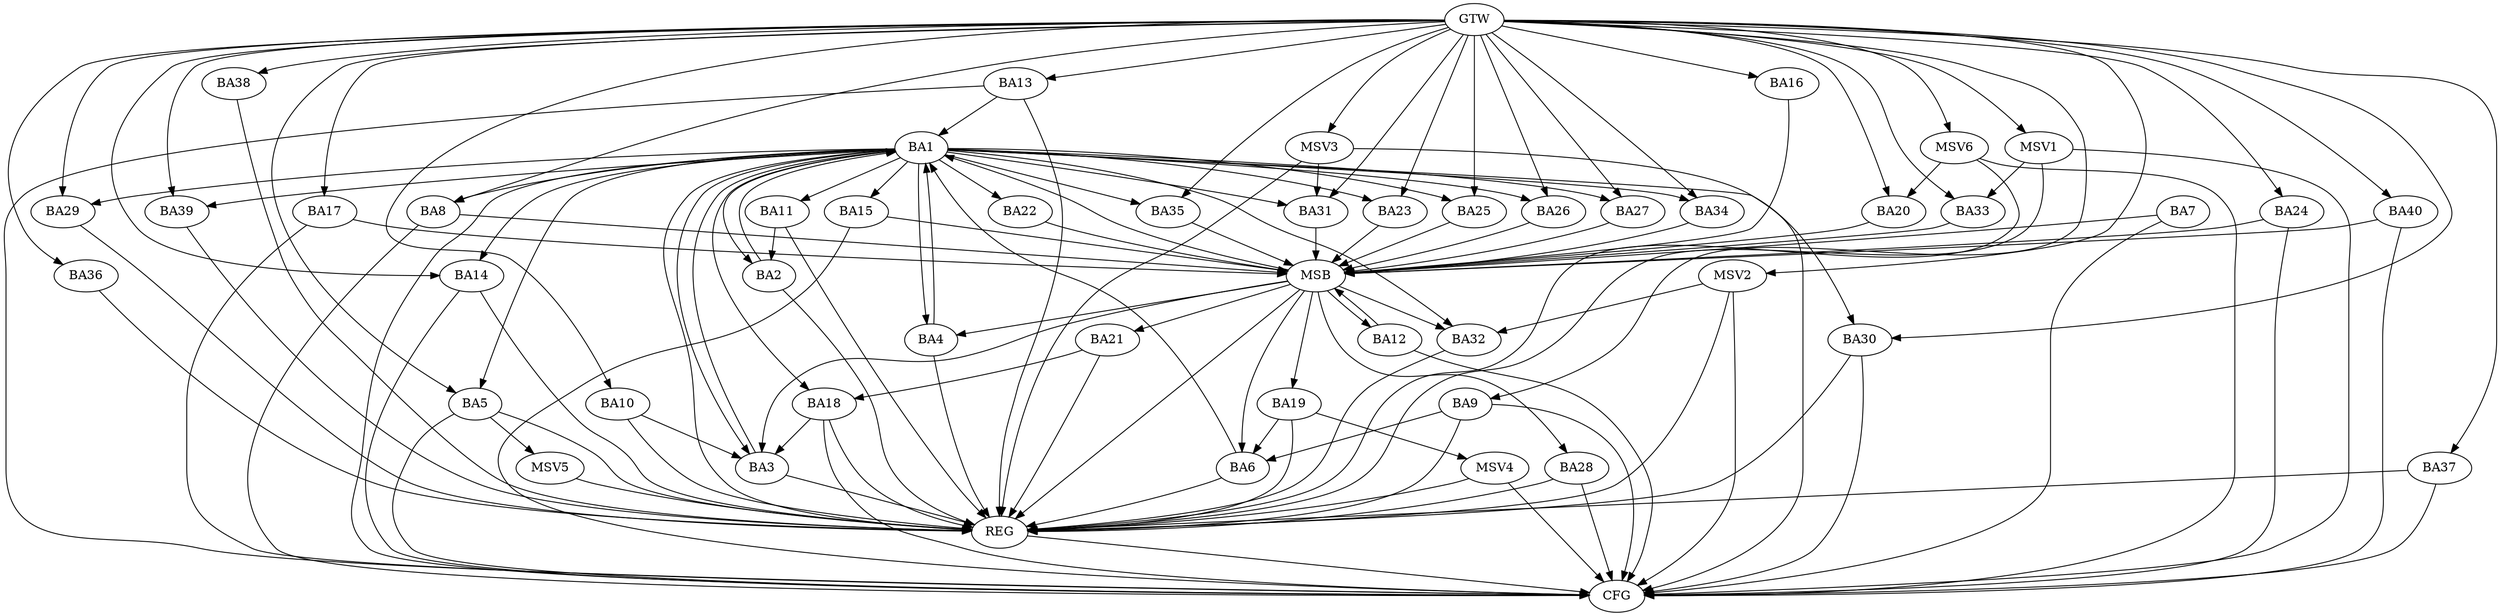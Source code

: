 strict digraph G {
  BA1 [ label="BA1" ];
  BA2 [ label="BA2" ];
  BA3 [ label="BA3" ];
  BA4 [ label="BA4" ];
  BA5 [ label="BA5" ];
  BA6 [ label="BA6" ];
  BA7 [ label="BA7" ];
  BA8 [ label="BA8" ];
  BA9 [ label="BA9" ];
  BA10 [ label="BA10" ];
  BA11 [ label="BA11" ];
  BA12 [ label="BA12" ];
  BA13 [ label="BA13" ];
  BA14 [ label="BA14" ];
  BA15 [ label="BA15" ];
  BA16 [ label="BA16" ];
  BA17 [ label="BA17" ];
  BA18 [ label="BA18" ];
  BA19 [ label="BA19" ];
  BA20 [ label="BA20" ];
  BA21 [ label="BA21" ];
  BA22 [ label="BA22" ];
  BA23 [ label="BA23" ];
  BA24 [ label="BA24" ];
  BA25 [ label="BA25" ];
  BA26 [ label="BA26" ];
  BA27 [ label="BA27" ];
  BA28 [ label="BA28" ];
  BA29 [ label="BA29" ];
  BA30 [ label="BA30" ];
  BA31 [ label="BA31" ];
  BA32 [ label="BA32" ];
  BA33 [ label="BA33" ];
  BA34 [ label="BA34" ];
  BA35 [ label="BA35" ];
  BA36 [ label="BA36" ];
  BA37 [ label="BA37" ];
  BA38 [ label="BA38" ];
  BA39 [ label="BA39" ];
  BA40 [ label="BA40" ];
  GTW [ label="GTW" ];
  REG [ label="REG" ];
  MSB [ label="MSB" ];
  CFG [ label="CFG" ];
  MSV1 [ label="MSV1" ];
  MSV2 [ label="MSV2" ];
  MSV3 [ label="MSV3" ];
  MSV4 [ label="MSV4" ];
  MSV5 [ label="MSV5" ];
  MSV6 [ label="MSV6" ];
  BA1 -> BA2;
  BA2 -> BA1;
  BA3 -> BA1;
  BA4 -> BA1;
  BA6 -> BA1;
  BA9 -> BA6;
  BA10 -> BA3;
  BA11 -> BA2;
  BA13 -> BA1;
  BA18 -> BA3;
  BA19 -> BA6;
  BA21 -> BA18;
  GTW -> BA5;
  GTW -> BA8;
  GTW -> BA9;
  GTW -> BA10;
  GTW -> BA13;
  GTW -> BA14;
  GTW -> BA16;
  GTW -> BA17;
  GTW -> BA20;
  GTW -> BA23;
  GTW -> BA24;
  GTW -> BA25;
  GTW -> BA26;
  GTW -> BA27;
  GTW -> BA29;
  GTW -> BA30;
  GTW -> BA31;
  GTW -> BA33;
  GTW -> BA34;
  GTW -> BA35;
  GTW -> BA36;
  GTW -> BA37;
  GTW -> BA38;
  GTW -> BA39;
  GTW -> BA40;
  BA1 -> REG;
  BA2 -> REG;
  BA3 -> REG;
  BA4 -> REG;
  BA5 -> REG;
  BA6 -> REG;
  BA9 -> REG;
  BA10 -> REG;
  BA11 -> REG;
  BA13 -> REG;
  BA14 -> REG;
  BA18 -> REG;
  BA19 -> REG;
  BA21 -> REG;
  BA28 -> REG;
  BA29 -> REG;
  BA30 -> REG;
  BA32 -> REG;
  BA36 -> REG;
  BA37 -> REG;
  BA38 -> REG;
  BA39 -> REG;
  BA7 -> MSB;
  MSB -> BA4;
  MSB -> REG;
  BA8 -> MSB;
  MSB -> BA1;
  BA12 -> MSB;
  MSB -> BA6;
  BA15 -> MSB;
  BA16 -> MSB;
  MSB -> BA3;
  BA17 -> MSB;
  BA20 -> MSB;
  BA22 -> MSB;
  BA23 -> MSB;
  MSB -> BA12;
  BA24 -> MSB;
  MSB -> BA19;
  BA25 -> MSB;
  BA26 -> MSB;
  MSB -> BA21;
  BA27 -> MSB;
  BA31 -> MSB;
  BA33 -> MSB;
  BA34 -> MSB;
  MSB -> BA32;
  BA35 -> MSB;
  BA40 -> MSB;
  MSB -> BA28;
  BA8 -> CFG;
  BA9 -> CFG;
  BA17 -> CFG;
  BA15 -> CFG;
  BA7 -> CFG;
  BA18 -> CFG;
  BA40 -> CFG;
  BA28 -> CFG;
  BA12 -> CFG;
  BA1 -> CFG;
  BA14 -> CFG;
  BA24 -> CFG;
  BA5 -> CFG;
  BA37 -> CFG;
  BA30 -> CFG;
  BA13 -> CFG;
  REG -> CFG;
  BA1 -> BA25;
  BA1 -> BA35;
  BA1 -> BA18;
  BA1 -> BA23;
  BA1 -> BA26;
  BA1 -> BA30;
  BA1 -> BA31;
  BA1 -> BA27;
  BA1 -> BA34;
  BA1 -> BA4;
  BA1 -> BA15;
  BA1 -> BA29;
  BA1 -> BA32;
  BA1 -> BA5;
  BA1 -> BA39;
  BA1 -> BA8;
  BA1 -> BA11;
  BA1 -> BA14;
  BA1 -> BA22;
  BA1 -> BA3;
  MSV1 -> BA33;
  GTW -> MSV1;
  MSV1 -> REG;
  MSV1 -> CFG;
  MSV2 -> BA32;
  GTW -> MSV2;
  MSV2 -> REG;
  MSV2 -> CFG;
  MSV3 -> BA31;
  GTW -> MSV3;
  MSV3 -> REG;
  MSV3 -> CFG;
  BA19 -> MSV4;
  MSV4 -> REG;
  MSV4 -> CFG;
  BA5 -> MSV5;
  MSV5 -> REG;
  MSV6 -> BA20;
  GTW -> MSV6;
  MSV6 -> REG;
  MSV6 -> CFG;
}

